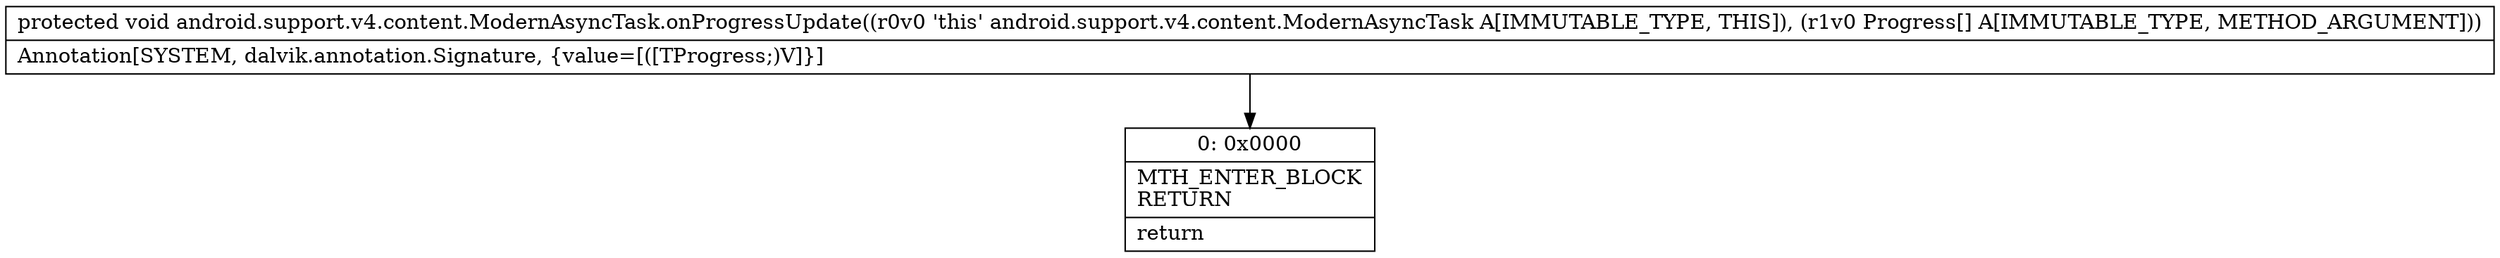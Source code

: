digraph "CFG forandroid.support.v4.content.ModernAsyncTask.onProgressUpdate([Ljava\/lang\/Object;)V" {
Node_0 [shape=record,label="{0\:\ 0x0000|MTH_ENTER_BLOCK\lRETURN\l|return\l}"];
MethodNode[shape=record,label="{protected void android.support.v4.content.ModernAsyncTask.onProgressUpdate((r0v0 'this' android.support.v4.content.ModernAsyncTask A[IMMUTABLE_TYPE, THIS]), (r1v0 Progress[] A[IMMUTABLE_TYPE, METHOD_ARGUMENT]))  | Annotation[SYSTEM, dalvik.annotation.Signature, \{value=[([TProgress;)V]\}]\l}"];
MethodNode -> Node_0;
}

